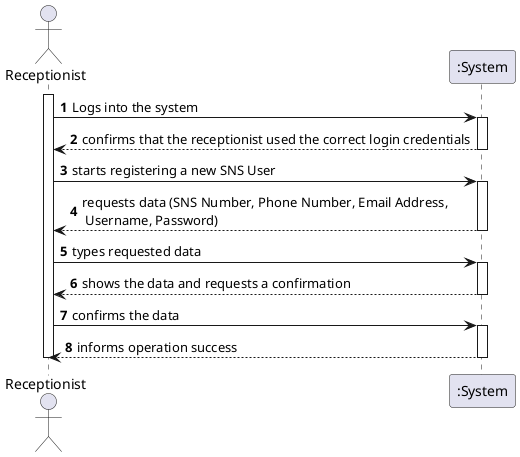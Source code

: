 @startuml
autonumber
actor "Receptionist" as rcp

activate rcp
rcp -> ":System" : Logs into the system
activate ":System"
":System" --> rcp : confirms that the receptionist used the correct login credentials
deactivate ":System"

rcp -> ":System" : starts registering a new SNS User
activate ":System"
":System" --> rcp : requests data (SNS Number, Phone Number, Email Address, \n Username, Password)
deactivate ":System"

rcp -> ":System" : types requested data
activate ":System"
":System" --> rcp : shows the data and requests a confirmation
deactivate ":System"

rcp -> ":System" : confirms the data
activate ":System"
":System" --> rcp : informs operation success
deactivate ":System"

deactivate rcp

@enduml
